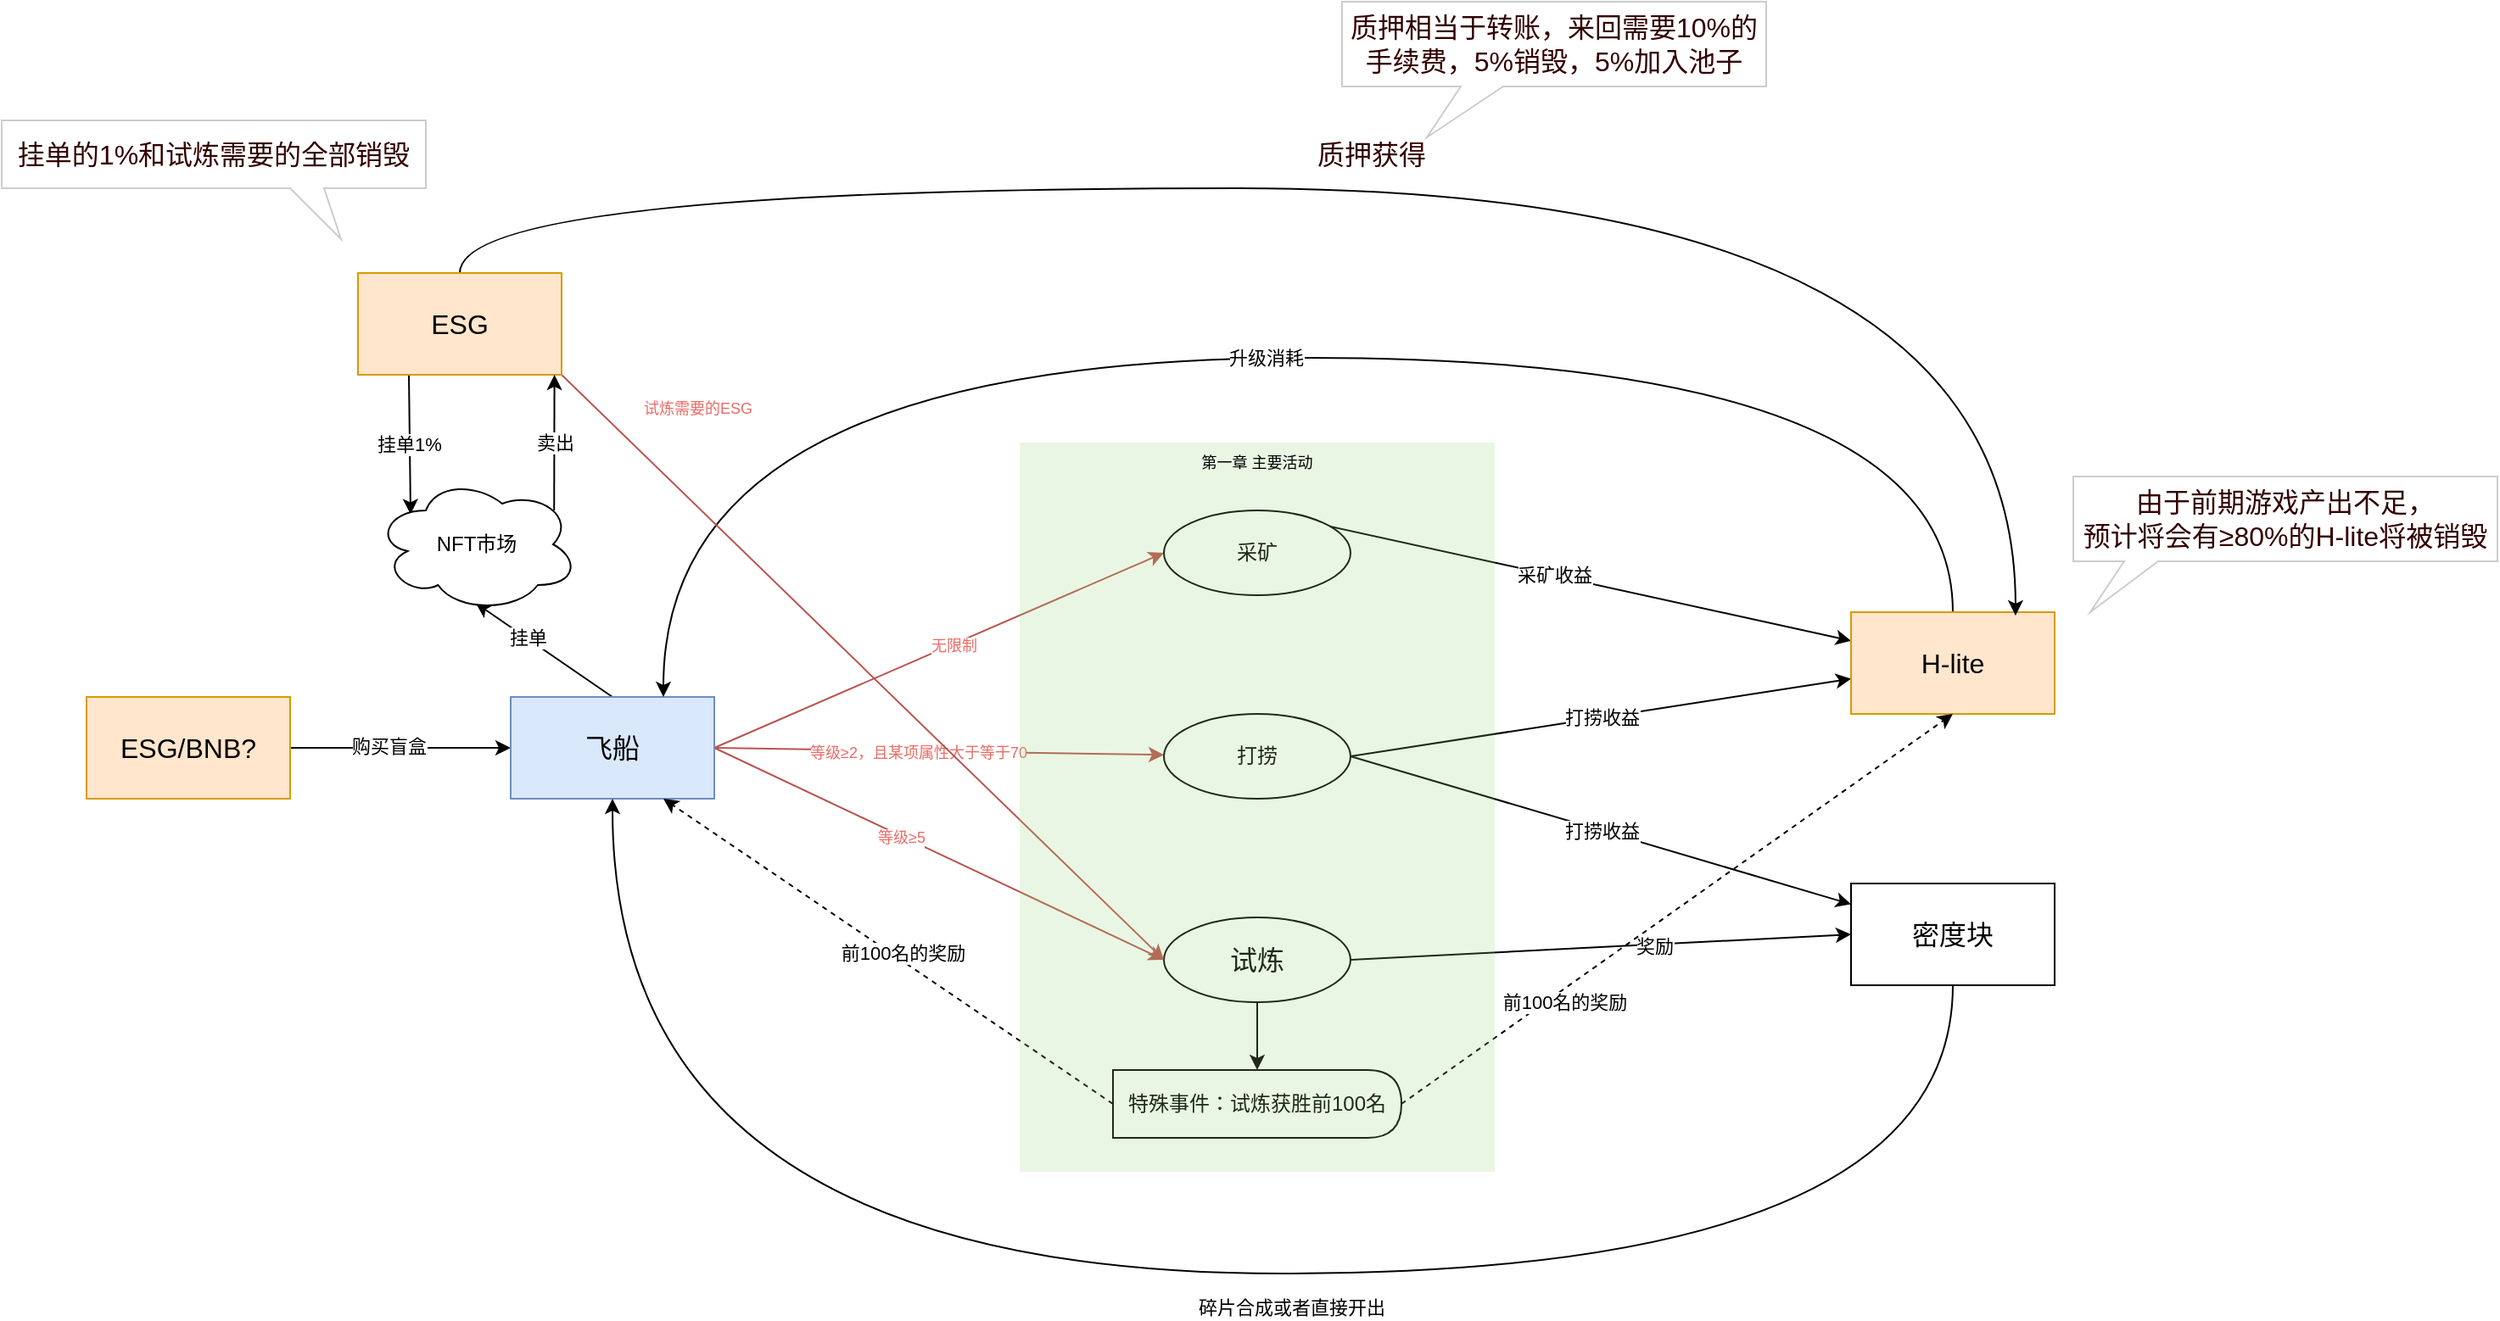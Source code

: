 <mxfile version="16.1.0" type="github">
  <diagram id="B2VN1lz7lHse4xvR82cQ" name="Page-5">
    <mxGraphModel dx="2062" dy="1122" grid="1" gridSize="10" guides="1" tooltips="1" connect="1" arrows="1" fold="1" page="1" pageScale="1" pageWidth="827" pageHeight="1169" math="0" shadow="0">
      <root>
        <mxCell id="VGtEhXtMH6EOGDCBlRhS-0" />
        <mxCell id="VGtEhXtMH6EOGDCBlRhS-1" parent="VGtEhXtMH6EOGDCBlRhS-0" />
        <mxCell id="VGtEhXtMH6EOGDCBlRhS-5" style="edgeStyle=orthogonalEdgeStyle;rounded=0;orthogonalLoop=1;jettySize=auto;html=1;exitX=1;exitY=0.5;exitDx=0;exitDy=0;entryX=0;entryY=0.5;entryDx=0;entryDy=0;" parent="VGtEhXtMH6EOGDCBlRhS-1" source="VGtEhXtMH6EOGDCBlRhS-2" target="VGtEhXtMH6EOGDCBlRhS-3" edge="1">
          <mxGeometry relative="1" as="geometry" />
        </mxCell>
        <mxCell id="VGtEhXtMH6EOGDCBlRhS-6" value="购买盲盒" style="edgeLabel;html=1;align=center;verticalAlign=middle;resizable=0;points=[];" parent="VGtEhXtMH6EOGDCBlRhS-5" vertex="1" connectable="0">
          <mxGeometry x="-0.109" y="1" relative="1" as="geometry">
            <mxPoint as="offset" />
          </mxGeometry>
        </mxCell>
        <mxCell id="VGtEhXtMH6EOGDCBlRhS-2" value="ESG/BNB?" style="rounded=0;whiteSpace=wrap;html=1;fillColor=#ffe6cc;strokeColor=#d79b00;fontSize=16;" parent="VGtEhXtMH6EOGDCBlRhS-1" vertex="1">
          <mxGeometry x="70" y="520" width="120" height="60" as="geometry" />
        </mxCell>
        <mxCell id="VGtEhXtMH6EOGDCBlRhS-11" style="rounded=0;orthogonalLoop=1;jettySize=auto;html=1;exitX=1;exitY=0.5;exitDx=0;exitDy=0;entryX=0;entryY=0.5;entryDx=0;entryDy=0;fillColor=#f8cecc;strokeColor=#b85450;" parent="VGtEhXtMH6EOGDCBlRhS-1" source="VGtEhXtMH6EOGDCBlRhS-3" target="VGtEhXtMH6EOGDCBlRhS-8" edge="1">
          <mxGeometry relative="1" as="geometry" />
        </mxCell>
        <mxCell id="VGtEhXtMH6EOGDCBlRhS-14" value="无限制" style="edgeLabel;html=1;align=center;verticalAlign=middle;resizable=0;points=[];fontSize=9;fontColor=#EA6B66;" parent="VGtEhXtMH6EOGDCBlRhS-11" vertex="1" connectable="0">
          <mxGeometry x="-0.208" y="-1" relative="1" as="geometry">
            <mxPoint x="35" y="-16" as="offset" />
          </mxGeometry>
        </mxCell>
        <mxCell id="VGtEhXtMH6EOGDCBlRhS-12" style="edgeStyle=none;rounded=0;orthogonalLoop=1;jettySize=auto;html=1;exitX=1;exitY=0.5;exitDx=0;exitDy=0;fillColor=#f8cecc;strokeColor=#b85450;" parent="VGtEhXtMH6EOGDCBlRhS-1" source="VGtEhXtMH6EOGDCBlRhS-3" target="VGtEhXtMH6EOGDCBlRhS-9" edge="1">
          <mxGeometry relative="1" as="geometry" />
        </mxCell>
        <mxCell id="VGtEhXtMH6EOGDCBlRhS-15" value="等级≥2，且某项属性大于等于70" style="edgeLabel;html=1;align=center;verticalAlign=middle;resizable=0;points=[];fontSize=9;fontColor=#EA6B66;" parent="VGtEhXtMH6EOGDCBlRhS-12" vertex="1" connectable="0">
          <mxGeometry x="-0.098" y="-1" relative="1" as="geometry">
            <mxPoint as="offset" />
          </mxGeometry>
        </mxCell>
        <mxCell id="VGtEhXtMH6EOGDCBlRhS-13" style="edgeStyle=none;rounded=0;orthogonalLoop=1;jettySize=auto;html=1;exitX=1;exitY=0.5;exitDx=0;exitDy=0;entryX=0;entryY=0.5;entryDx=0;entryDy=0;fillColor=#f8cecc;strokeColor=#b85450;" parent="VGtEhXtMH6EOGDCBlRhS-1" source="VGtEhXtMH6EOGDCBlRhS-3" target="VGtEhXtMH6EOGDCBlRhS-10" edge="1">
          <mxGeometry relative="1" as="geometry" />
        </mxCell>
        <mxCell id="VGtEhXtMH6EOGDCBlRhS-16" value="等级≥5" style="edgeLabel;html=1;align=center;verticalAlign=middle;resizable=0;points=[];fontSize=9;fontColor=#EA6B66;" parent="VGtEhXtMH6EOGDCBlRhS-13" vertex="1" connectable="0">
          <mxGeometry x="-0.171" y="-1" relative="1" as="geometry">
            <mxPoint as="offset" />
          </mxGeometry>
        </mxCell>
        <mxCell id="VGtEhXtMH6EOGDCBlRhS-34" style="edgeStyle=none;rounded=0;orthogonalLoop=1;jettySize=auto;html=1;exitX=0.5;exitY=0;exitDx=0;exitDy=0;entryX=0.495;entryY=0.933;entryDx=0;entryDy=0;entryPerimeter=0;" parent="VGtEhXtMH6EOGDCBlRhS-1" source="VGtEhXtMH6EOGDCBlRhS-3" target="VGtEhXtMH6EOGDCBlRhS-33" edge="1">
          <mxGeometry relative="1" as="geometry" />
        </mxCell>
        <mxCell id="VGtEhXtMH6EOGDCBlRhS-35" value="挂单" style="edgeLabel;html=1;align=center;verticalAlign=middle;resizable=0;points=[];" parent="VGtEhXtMH6EOGDCBlRhS-34" vertex="1" connectable="0">
          <mxGeometry x="0.261" relative="1" as="geometry">
            <mxPoint as="offset" />
          </mxGeometry>
        </mxCell>
        <mxCell id="VGtEhXtMH6EOGDCBlRhS-3" value="飞船" style="rounded=0;whiteSpace=wrap;html=1;fillColor=#dae8fc;strokeColor=#6c8ebf;fontSize=16;" parent="VGtEhXtMH6EOGDCBlRhS-1" vertex="1">
          <mxGeometry x="320" y="520" width="120" height="60" as="geometry" />
        </mxCell>
        <mxCell id="VGtEhXtMH6EOGDCBlRhS-21" value="采矿收益" style="edgeStyle=none;rounded=0;orthogonalLoop=1;jettySize=auto;html=1;exitX=0.5;exitY=0;exitDx=0;exitDy=0;" parent="VGtEhXtMH6EOGDCBlRhS-1" source="VGtEhXtMH6EOGDCBlRhS-8" target="VGtEhXtMH6EOGDCBlRhS-17" edge="1">
          <mxGeometry relative="1" as="geometry" />
        </mxCell>
        <mxCell id="VGtEhXtMH6EOGDCBlRhS-8" value="采矿" style="ellipse;whiteSpace=wrap;html=1;" parent="VGtEhXtMH6EOGDCBlRhS-1" vertex="1">
          <mxGeometry x="705" y="410" width="110" height="50" as="geometry" />
        </mxCell>
        <mxCell id="VGtEhXtMH6EOGDCBlRhS-22" value="打捞收益" style="edgeStyle=none;rounded=0;orthogonalLoop=1;jettySize=auto;html=1;exitX=1;exitY=0.5;exitDx=0;exitDy=0;" parent="VGtEhXtMH6EOGDCBlRhS-1" source="VGtEhXtMH6EOGDCBlRhS-9" target="VGtEhXtMH6EOGDCBlRhS-17" edge="1">
          <mxGeometry relative="1" as="geometry" />
        </mxCell>
        <mxCell id="VGtEhXtMH6EOGDCBlRhS-29" value="打捞收益" style="edgeStyle=none;rounded=0;orthogonalLoop=1;jettySize=auto;html=1;exitX=1;exitY=0.5;exitDx=0;exitDy=0;" parent="VGtEhXtMH6EOGDCBlRhS-1" source="VGtEhXtMH6EOGDCBlRhS-9" target="VGtEhXtMH6EOGDCBlRhS-24" edge="1">
          <mxGeometry relative="1" as="geometry" />
        </mxCell>
        <mxCell id="VGtEhXtMH6EOGDCBlRhS-9" value="打捞" style="ellipse;whiteSpace=wrap;html=1;" parent="VGtEhXtMH6EOGDCBlRhS-1" vertex="1">
          <mxGeometry x="705" y="530" width="110" height="50" as="geometry" />
        </mxCell>
        <mxCell id="VGtEhXtMH6EOGDCBlRhS-27" style="edgeStyle=none;rounded=0;orthogonalLoop=1;jettySize=auto;html=1;exitX=1;exitY=0.5;exitDx=0;exitDy=0;entryX=0;entryY=0.5;entryDx=0;entryDy=0;" parent="VGtEhXtMH6EOGDCBlRhS-1" source="VGtEhXtMH6EOGDCBlRhS-10" target="VGtEhXtMH6EOGDCBlRhS-24" edge="1">
          <mxGeometry relative="1" as="geometry" />
        </mxCell>
        <mxCell id="VGtEhXtMH6EOGDCBlRhS-28" value="奖励" style="edgeLabel;html=1;align=center;verticalAlign=middle;resizable=0;points=[];" parent="VGtEhXtMH6EOGDCBlRhS-27" vertex="1" connectable="0">
          <mxGeometry x="0.21" y="-1" relative="1" as="geometry">
            <mxPoint as="offset" />
          </mxGeometry>
        </mxCell>
        <mxCell id="VGtEhXtMH6EOGDCBlRhS-30" style="edgeStyle=none;rounded=0;orthogonalLoop=1;jettySize=auto;html=1;exitX=0;exitY=0.5;exitDx=0;exitDy=0;entryX=0.75;entryY=1;entryDx=0;entryDy=0;dashed=1;" parent="VGtEhXtMH6EOGDCBlRhS-1" source="VGtEhXtMH6EOGDCBlRhS-39" target="VGtEhXtMH6EOGDCBlRhS-3" edge="1">
          <mxGeometry relative="1" as="geometry" />
        </mxCell>
        <mxCell id="VGtEhXtMH6EOGDCBlRhS-31" value="前100名的奖励" style="edgeLabel;html=1;align=center;verticalAlign=middle;resizable=0;points=[];" parent="VGtEhXtMH6EOGDCBlRhS-30" vertex="1" connectable="0">
          <mxGeometry x="0.529" relative="1" as="geometry">
            <mxPoint x="78" y="48" as="offset" />
          </mxGeometry>
        </mxCell>
        <mxCell id="VGtEhXtMH6EOGDCBlRhS-40" style="edgeStyle=none;rounded=0;orthogonalLoop=1;jettySize=auto;html=1;exitX=0.5;exitY=1;exitDx=0;exitDy=0;entryX=0.5;entryY=0;entryDx=0;entryDy=0;" parent="VGtEhXtMH6EOGDCBlRhS-1" source="VGtEhXtMH6EOGDCBlRhS-10" target="VGtEhXtMH6EOGDCBlRhS-39" edge="1">
          <mxGeometry relative="1" as="geometry" />
        </mxCell>
        <mxCell id="VGtEhXtMH6EOGDCBlRhS-10" value="试炼" style="ellipse;whiteSpace=wrap;html=1;fontSize=16;" parent="VGtEhXtMH6EOGDCBlRhS-1" vertex="1">
          <mxGeometry x="705" y="650" width="110" height="50" as="geometry" />
        </mxCell>
        <mxCell id="VGtEhXtMH6EOGDCBlRhS-20" value="升级消耗" style="edgeStyle=orthogonalEdgeStyle;rounded=0;orthogonalLoop=1;jettySize=auto;html=1;exitX=0.5;exitY=0;exitDx=0;exitDy=0;entryX=0.75;entryY=0;entryDx=0;entryDy=0;curved=1;" parent="VGtEhXtMH6EOGDCBlRhS-1" source="VGtEhXtMH6EOGDCBlRhS-17" target="VGtEhXtMH6EOGDCBlRhS-3" edge="1">
          <mxGeometry relative="1" as="geometry">
            <Array as="points">
              <mxPoint x="1170" y="320" />
              <mxPoint x="410" y="320" />
            </Array>
          </mxGeometry>
        </mxCell>
        <mxCell id="VGtEhXtMH6EOGDCBlRhS-17" value="H-lite" style="rounded=0;whiteSpace=wrap;html=1;fillColor=#ffe6cc;strokeColor=#d79b00;fontSize=16;" parent="VGtEhXtMH6EOGDCBlRhS-1" vertex="1">
          <mxGeometry x="1110" y="470" width="120" height="60" as="geometry" />
        </mxCell>
        <mxCell id="VGtEhXtMH6EOGDCBlRhS-25" style="edgeStyle=orthogonalEdgeStyle;rounded=0;orthogonalLoop=1;jettySize=auto;html=1;exitX=0.5;exitY=1;exitDx=0;exitDy=0;entryX=0.5;entryY=1;entryDx=0;entryDy=0;elbow=vertical;curved=1;" parent="VGtEhXtMH6EOGDCBlRhS-1" source="VGtEhXtMH6EOGDCBlRhS-24" target="VGtEhXtMH6EOGDCBlRhS-3" edge="1">
          <mxGeometry relative="1" as="geometry">
            <Array as="points">
              <mxPoint x="1170" y="860" />
              <mxPoint x="380" y="860" />
            </Array>
          </mxGeometry>
        </mxCell>
        <mxCell id="VGtEhXtMH6EOGDCBlRhS-26" value="碎片合成或者直接开出" style="edgeLabel;html=1;align=center;verticalAlign=middle;resizable=0;points=[];" parent="VGtEhXtMH6EOGDCBlRhS-25" vertex="1" connectable="0">
          <mxGeometry x="-0.311" relative="1" as="geometry">
            <mxPoint x="-133" y="20" as="offset" />
          </mxGeometry>
        </mxCell>
        <mxCell id="VGtEhXtMH6EOGDCBlRhS-24" value="密度块" style="whiteSpace=wrap;html=1;fontSize=16;" parent="VGtEhXtMH6EOGDCBlRhS-1" vertex="1">
          <mxGeometry x="1110" y="630" width="120" height="60" as="geometry" />
        </mxCell>
        <mxCell id="VGtEhXtMH6EOGDCBlRhS-36" value="挂单1%" style="edgeStyle=none;rounded=0;orthogonalLoop=1;jettySize=auto;html=1;exitX=0.25;exitY=1;exitDx=0;exitDy=0;entryX=0.175;entryY=0.278;entryDx=0;entryDy=0;entryPerimeter=0;" parent="VGtEhXtMH6EOGDCBlRhS-1" source="VGtEhXtMH6EOGDCBlRhS-32" target="VGtEhXtMH6EOGDCBlRhS-33" edge="1">
          <mxGeometry relative="1" as="geometry" />
        </mxCell>
        <mxCell id="UV-SPqQlaK36wrmX8KWa-0" style="edgeStyle=orthogonalEdgeStyle;curved=1;rounded=0;orthogonalLoop=1;jettySize=auto;html=1;exitX=0.5;exitY=0;exitDx=0;exitDy=0;entryX=0.808;entryY=0.033;entryDx=0;entryDy=0;entryPerimeter=0;fontSize=16;fontColor=#EA6B66;elbow=vertical;" edge="1" parent="VGtEhXtMH6EOGDCBlRhS-1" source="VGtEhXtMH6EOGDCBlRhS-32" target="VGtEhXtMH6EOGDCBlRhS-17">
          <mxGeometry relative="1" as="geometry">
            <Array as="points">
              <mxPoint x="290" y="220" />
              <mxPoint x="1207" y="220" />
            </Array>
          </mxGeometry>
        </mxCell>
        <mxCell id="UV-SPqQlaK36wrmX8KWa-1" value="质押获得" style="edgeLabel;html=1;align=center;verticalAlign=middle;resizable=0;points=[];fontSize=16;fontColor=#330000;" vertex="1" connectable="0" parent="UV-SPqQlaK36wrmX8KWa-0">
          <mxGeometry x="-0.063" y="-5" relative="1" as="geometry">
            <mxPoint x="16" y="-25" as="offset" />
          </mxGeometry>
        </mxCell>
        <mxCell id="va71RRNf096yDSNwALIU-1" style="rounded=0;orthogonalLoop=1;jettySize=auto;html=1;exitX=1;exitY=1;exitDx=0;exitDy=0;fontSize=16;fontColor=#330000;elbow=vertical;entryX=0;entryY=0.5;entryDx=0;entryDy=0;fillColor=#f8cecc;strokeColor=#b85450;" edge="1" parent="VGtEhXtMH6EOGDCBlRhS-1" source="VGtEhXtMH6EOGDCBlRhS-32" target="VGtEhXtMH6EOGDCBlRhS-10">
          <mxGeometry relative="1" as="geometry">
            <mxPoint x="640" y="100" as="targetPoint" />
          </mxGeometry>
        </mxCell>
        <mxCell id="va71RRNf096yDSNwALIU-2" value="试炼需要的ESG" style="edgeLabel;html=1;align=center;verticalAlign=middle;resizable=0;points=[];fontSize=9;fontColor=#EA6B66;" vertex="1" connectable="0" parent="va71RRNf096yDSNwALIU-1">
          <mxGeometry x="-0.803" relative="1" as="geometry">
            <mxPoint x="45" y="-14" as="offset" />
          </mxGeometry>
        </mxCell>
        <mxCell id="VGtEhXtMH6EOGDCBlRhS-32" value="ESG" style="rounded=0;whiteSpace=wrap;html=1;fillColor=#ffe6cc;strokeColor=#d79b00;fontSize=16;" parent="VGtEhXtMH6EOGDCBlRhS-1" vertex="1">
          <mxGeometry x="230" y="270" width="120" height="60" as="geometry" />
        </mxCell>
        <mxCell id="VGtEhXtMH6EOGDCBlRhS-37" value="卖出" style="edgeStyle=none;rounded=0;orthogonalLoop=1;jettySize=auto;html=1;exitX=0.88;exitY=0.25;exitDx=0;exitDy=0;exitPerimeter=0;entryX=0.965;entryY=1;entryDx=0;entryDy=0;entryPerimeter=0;" parent="VGtEhXtMH6EOGDCBlRhS-1" source="VGtEhXtMH6EOGDCBlRhS-33" target="VGtEhXtMH6EOGDCBlRhS-32" edge="1">
          <mxGeometry relative="1" as="geometry" />
        </mxCell>
        <mxCell id="VGtEhXtMH6EOGDCBlRhS-33" value="NFT市场" style="ellipse;shape=cloud;whiteSpace=wrap;html=1;" parent="VGtEhXtMH6EOGDCBlRhS-1" vertex="1">
          <mxGeometry x="240" y="390" width="120" height="80" as="geometry" />
        </mxCell>
        <mxCell id="VGtEhXtMH6EOGDCBlRhS-41" style="edgeStyle=none;rounded=0;orthogonalLoop=1;jettySize=auto;html=1;exitX=1;exitY=0.5;exitDx=0;exitDy=0;entryX=0.5;entryY=1;entryDx=0;entryDy=0;dashed=1;" parent="VGtEhXtMH6EOGDCBlRhS-1" source="VGtEhXtMH6EOGDCBlRhS-39" target="VGtEhXtMH6EOGDCBlRhS-17" edge="1">
          <mxGeometry relative="1" as="geometry" />
        </mxCell>
        <mxCell id="VGtEhXtMH6EOGDCBlRhS-42" value="前100名的奖励" style="edgeLabel;html=1;align=center;verticalAlign=middle;resizable=0;points=[];" parent="VGtEhXtMH6EOGDCBlRhS-41" vertex="1" connectable="0">
          <mxGeometry x="-0.464" y="-2" relative="1" as="geometry">
            <mxPoint x="8" as="offset" />
          </mxGeometry>
        </mxCell>
        <mxCell id="VGtEhXtMH6EOGDCBlRhS-39" value="&lt;span&gt;特殊事件：试炼获胜前100名&lt;/span&gt;" style="shape=delay;whiteSpace=wrap;html=1;gradientColor=none;" parent="VGtEhXtMH6EOGDCBlRhS-1" vertex="1">
          <mxGeometry x="675" y="740" width="170" height="40" as="geometry" />
        </mxCell>
        <mxCell id="VGtEhXtMH6EOGDCBlRhS-45" value="第一章 主要活动" style="rounded=0;whiteSpace=wrap;html=1;fontSize=9;strokeColor=none;fillColor=#97D077;opacity=20;verticalAlign=top;" parent="VGtEhXtMH6EOGDCBlRhS-1" vertex="1">
          <mxGeometry x="620" y="370" width="280" height="430" as="geometry" />
        </mxCell>
        <mxCell id="va71RRNf096yDSNwALIU-5" value="&lt;span style=&quot;color: rgb(51 , 0 , 0) ; font-size: 16px ; background-color: rgb(255 , 255 , 255)&quot;&gt;质押相当于转账，来回需要10%的手续费，5%销毁，5%加入池子&lt;/span&gt;" style="shape=callout;whiteSpace=wrap;html=1;perimeter=calloutPerimeter;fontSize=9;fontColor=#EA6B66;fillColor=none;gradientColor=none;opacity=20;position2=0.2;base=25;size=30;position=0.28;" vertex="1" parent="VGtEhXtMH6EOGDCBlRhS-1">
          <mxGeometry x="810" y="110" width="250" height="80" as="geometry" />
        </mxCell>
        <mxCell id="va71RRNf096yDSNwALIU-7" value="&lt;span style=&quot;color: rgb(51 , 0 , 0) ; font-size: 16px ; background-color: rgb(255 , 255 , 255)&quot;&gt;挂单的1%和试炼需要的全部销毁&lt;/span&gt;" style="shape=callout;whiteSpace=wrap;html=1;perimeter=calloutPerimeter;fontSize=9;fontColor=#EA6B66;fillColor=none;gradientColor=none;opacity=20;position2=0.8;base=20;size=30;position=0.68;" vertex="1" parent="VGtEhXtMH6EOGDCBlRhS-1">
          <mxGeometry x="20" y="180" width="250" height="70" as="geometry" />
        </mxCell>
        <mxCell id="va71RRNf096yDSNwALIU-8" value="&lt;span style=&quot;background-color: rgb(255 , 255 , 255)&quot;&gt;&lt;font color=&quot;#330000&quot;&gt;&lt;span style=&quot;font-size: 16px&quot;&gt;由于前期游戏产出不足，&lt;/span&gt;&lt;/font&gt;&lt;br&gt;&lt;font color=&quot;#330000&quot;&gt;&lt;span style=&quot;font-size: 16px&quot;&gt;预计将会有≥80%的H-lite将被销毁&lt;/span&gt;&lt;/font&gt;&lt;/span&gt;" style="shape=callout;whiteSpace=wrap;html=1;perimeter=calloutPerimeter;fontSize=9;fontColor=#EA6B66;fillColor=none;gradientColor=none;opacity=20;position2=0.04;base=20;size=30;position=0.12;" vertex="1" parent="VGtEhXtMH6EOGDCBlRhS-1">
          <mxGeometry x="1241" y="390" width="250" height="80" as="geometry" />
        </mxCell>
      </root>
    </mxGraphModel>
  </diagram>
</mxfile>
